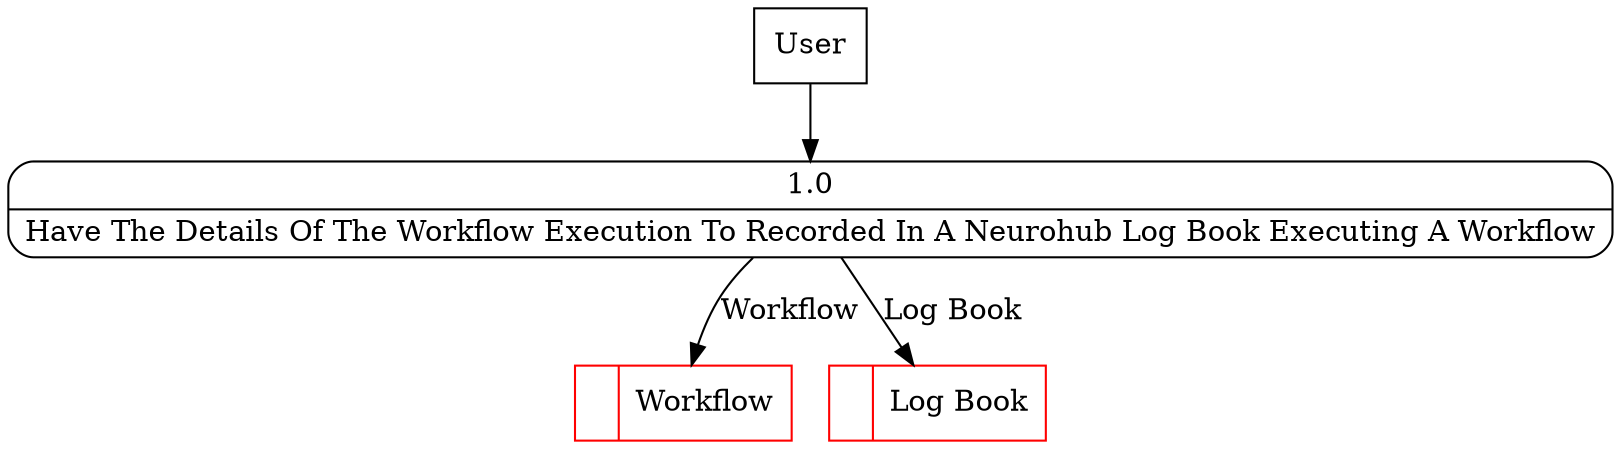 digraph dfd2{ 
node[shape=record]
200 [label="<f0>  |<f1> Workflow " color=red];
201 [label="<f0>  |<f1> Log Book " color=red];
202 [label="User" shape=box];
203 [label="{<f0> 1.0|<f1> Have The Details Of The Workflow Execution To Recorded In A Neurohub Log Book Executing A Workflow }" shape=Mrecord];
202 -> 203
203 -> 201 [label="Log Book"]
203 -> 200 [label="Workflow"]
}
